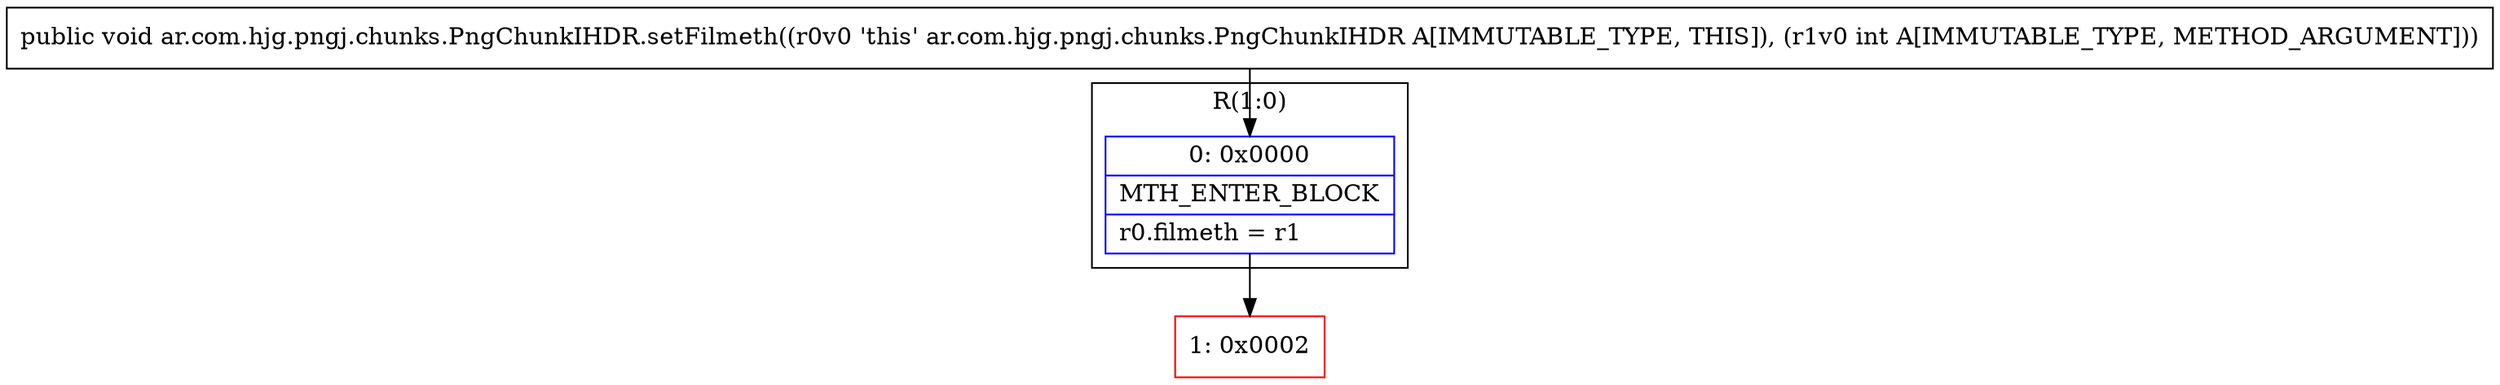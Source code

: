 digraph "CFG forar.com.hjg.pngj.chunks.PngChunkIHDR.setFilmeth(I)V" {
subgraph cluster_Region_32915280 {
label = "R(1:0)";
node [shape=record,color=blue];
Node_0 [shape=record,label="{0\:\ 0x0000|MTH_ENTER_BLOCK\l|r0.filmeth = r1\l}"];
}
Node_1 [shape=record,color=red,label="{1\:\ 0x0002}"];
MethodNode[shape=record,label="{public void ar.com.hjg.pngj.chunks.PngChunkIHDR.setFilmeth((r0v0 'this' ar.com.hjg.pngj.chunks.PngChunkIHDR A[IMMUTABLE_TYPE, THIS]), (r1v0 int A[IMMUTABLE_TYPE, METHOD_ARGUMENT])) }"];
MethodNode -> Node_0;
Node_0 -> Node_1;
}

